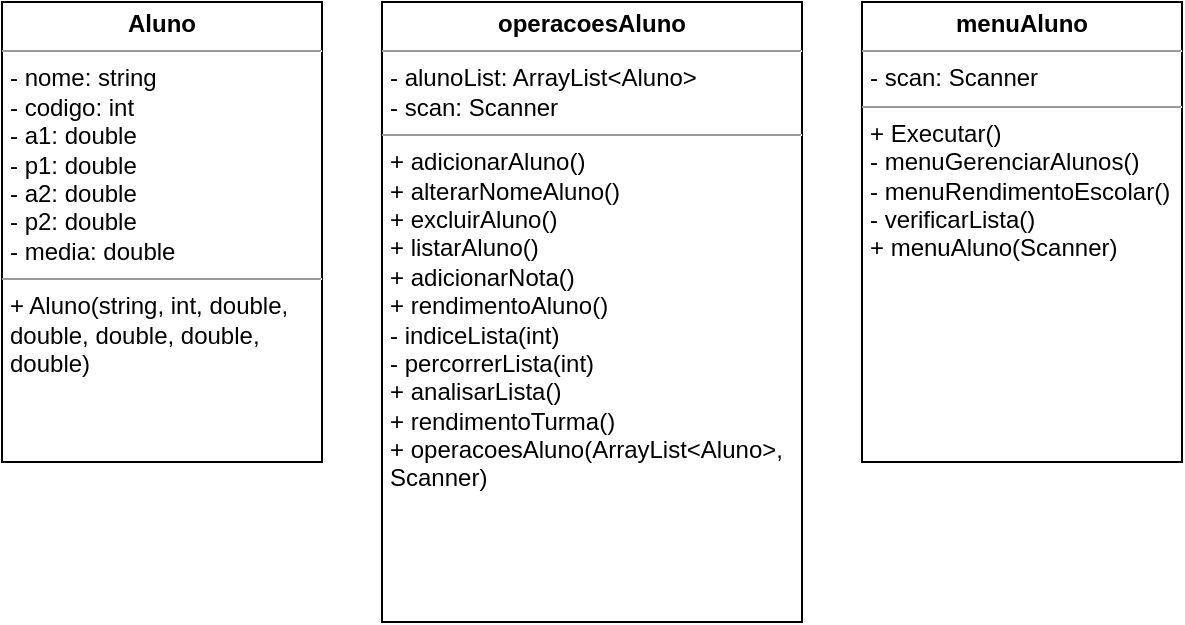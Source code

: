 <mxfile version="22.0.8" type="github">
  <diagram name="Página-1" id="wqmnxTMDN_DJL9v0hl_H">
    <mxGraphModel dx="690" dy="397" grid="1" gridSize="10" guides="1" tooltips="1" connect="1" arrows="1" fold="1" page="1" pageScale="1" pageWidth="827" pageHeight="1169" math="0" shadow="0">
      <root>
        <mxCell id="0" />
        <mxCell id="1" parent="0" />
        <mxCell id="DGv5DEUsmyDFxM-f2YHq-1" value="&lt;p style=&quot;margin:0px;margin-top:4px;text-align:center;&quot;&gt;&lt;b&gt;Aluno&lt;/b&gt;&lt;/p&gt;&lt;hr size=&quot;1&quot;&gt;&lt;p style=&quot;margin:0px;margin-left:4px;&quot;&gt;- nome: string&lt;/p&gt;&lt;p style=&quot;margin:0px;margin-left:4px;&quot;&gt;- codigo: int&lt;/p&gt;&lt;p style=&quot;margin:0px;margin-left:4px;&quot;&gt;- a1: double&lt;/p&gt;&lt;p style=&quot;margin:0px;margin-left:4px;&quot;&gt;- p1: double&lt;/p&gt;&lt;p style=&quot;margin:0px;margin-left:4px;&quot;&gt;- a2: double&lt;/p&gt;&lt;p style=&quot;margin:0px;margin-left:4px;&quot;&gt;- p2: double&lt;/p&gt;&lt;p style=&quot;margin:0px;margin-left:4px;&quot;&gt;- media: double&lt;/p&gt;&lt;hr size=&quot;1&quot;&gt;&lt;p style=&quot;margin:0px;margin-left:4px;&quot;&gt;+ Aluno(string, int, double, double, double, double, double)&lt;/p&gt;&lt;p style=&quot;margin:0px;margin-left:4px;&quot;&gt;&lt;br&gt;&lt;/p&gt;&lt;p style=&quot;margin:0px;margin-left:4px;&quot;&gt;&lt;br&gt;&lt;/p&gt;" style="verticalAlign=top;align=left;overflow=fill;fontSize=12;fontFamily=Helvetica;html=1;whiteSpace=wrap;" vertex="1" parent="1">
          <mxGeometry x="80" y="60" width="160" height="230" as="geometry" />
        </mxCell>
        <mxCell id="DGv5DEUsmyDFxM-f2YHq-2" value="&lt;p style=&quot;margin:0px;margin-top:4px;text-align:center;&quot;&gt;&lt;b&gt;menuAluno&lt;/b&gt;&lt;/p&gt;&lt;hr size=&quot;1&quot;&gt;&lt;p style=&quot;margin:0px;margin-left:4px;&quot;&gt;- scan: Scanner&lt;/p&gt;&lt;hr size=&quot;1&quot;&gt;&lt;p style=&quot;margin:0px;margin-left:4px;&quot;&gt;+ Executar()&lt;/p&gt;&lt;p style=&quot;margin:0px;margin-left:4px;&quot;&gt;- menuGerenciarAlunos()&lt;/p&gt;&lt;p style=&quot;margin:0px;margin-left:4px;&quot;&gt;- menuRendimentoEscolar()&lt;/p&gt;&lt;p style=&quot;margin:0px;margin-left:4px;&quot;&gt;- verificarLista()&lt;/p&gt;&lt;p style=&quot;margin:0px;margin-left:4px;&quot;&gt;+ menuAluno(Scanner)&lt;/p&gt;" style="verticalAlign=top;align=left;overflow=fill;fontSize=12;fontFamily=Helvetica;html=1;whiteSpace=wrap;" vertex="1" parent="1">
          <mxGeometry x="510" y="60" width="160" height="230" as="geometry" />
        </mxCell>
        <mxCell id="DGv5DEUsmyDFxM-f2YHq-3" value="&lt;p style=&quot;margin:0px;margin-top:4px;text-align:center;&quot;&gt;&lt;b&gt;operacoesAluno&lt;/b&gt;&lt;/p&gt;&lt;hr size=&quot;1&quot;&gt;&lt;p style=&quot;margin:0px;margin-left:4px;&quot;&gt;- alunoList: ArrayList&amp;lt;Aluno&amp;gt;&lt;/p&gt;&lt;p style=&quot;margin:0px;margin-left:4px;&quot;&gt;- scan: Scanner&lt;/p&gt;&lt;hr size=&quot;1&quot;&gt;&lt;p style=&quot;margin:0px;margin-left:4px;&quot;&gt;+ adicionarAluno()&lt;/p&gt;&lt;p style=&quot;margin:0px;margin-left:4px;&quot;&gt;+ alterarNomeAluno()&lt;/p&gt;&lt;p style=&quot;margin:0px;margin-left:4px;&quot;&gt;+ excluirAluno()&lt;/p&gt;&lt;p style=&quot;margin:0px;margin-left:4px;&quot;&gt;+ listarAluno()&lt;/p&gt;&lt;p style=&quot;margin:0px;margin-left:4px;&quot;&gt;+ adicionarNota()&lt;/p&gt;&lt;p style=&quot;margin:0px;margin-left:4px;&quot;&gt;+ rendimentoAluno()&lt;/p&gt;&lt;p style=&quot;margin:0px;margin-left:4px;&quot;&gt;- indiceLista(int)&lt;/p&gt;&lt;p style=&quot;margin:0px;margin-left:4px;&quot;&gt;- percorrerLista(int)&lt;/p&gt;&lt;p style=&quot;margin:0px;margin-left:4px;&quot;&gt;+ analisarLista()&lt;/p&gt;&lt;p style=&quot;margin:0px;margin-left:4px;&quot;&gt;+ rendimentoTurma()&lt;/p&gt;&lt;p style=&quot;margin:0px;margin-left:4px;&quot;&gt;+ operacoesAluno(ArrayList&amp;lt;Aluno&amp;gt;,&lt;/p&gt;&lt;p style=&quot;margin:0px;margin-left:4px;&quot;&gt;Scanner)&lt;/p&gt;" style="verticalAlign=top;align=left;overflow=fill;fontSize=12;fontFamily=Helvetica;html=1;whiteSpace=wrap;" vertex="1" parent="1">
          <mxGeometry x="270" y="60" width="210" height="310" as="geometry" />
        </mxCell>
      </root>
    </mxGraphModel>
  </diagram>
</mxfile>
